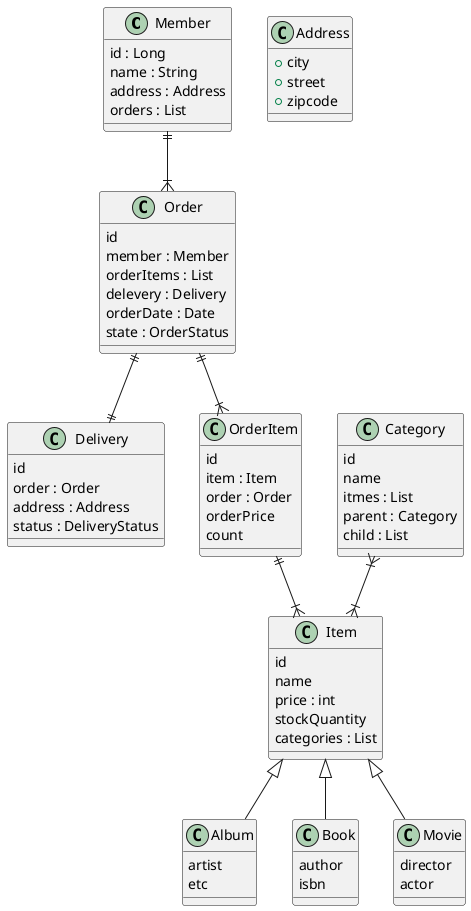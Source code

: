 @startuml
Member ||--|{ Order

Member : id : Long
Member : name : String
Member : address : Address
Member : orders : List
Order : id
Order : member : Member
Order : orderItems : List
Order : delevery : Delivery
Order : orderDate : Date
Order : state : OrderStatus

Order ||--|| Delivery
Delivery : id
Delivery : order : Order
Delivery : address : Address
Delivery : status : DeliveryStatus

Order ||--|{ OrderItem
OrderItem : id
OrderItem : item : Item
OrderItem : order : Order
OrderItem : orderPrice
OrderItem : count

Category }|--|{ Item
Category : id
Category : name
Category : itmes : List
Category : parent : Category
Category : child : List

OrderItem ||--|{ Item
Item : id
Item : name
Item : price : int
Item : stockQuantity
Item : categories : List

Item <|-- Album
Album : artist
Album : etc

Item <|-- Book
Book : author
Book : isbn

Item <|-- Movie
Movie : director
Movie : actor

class Address {
    +city
    +street
    +zipcode
}



@enduml